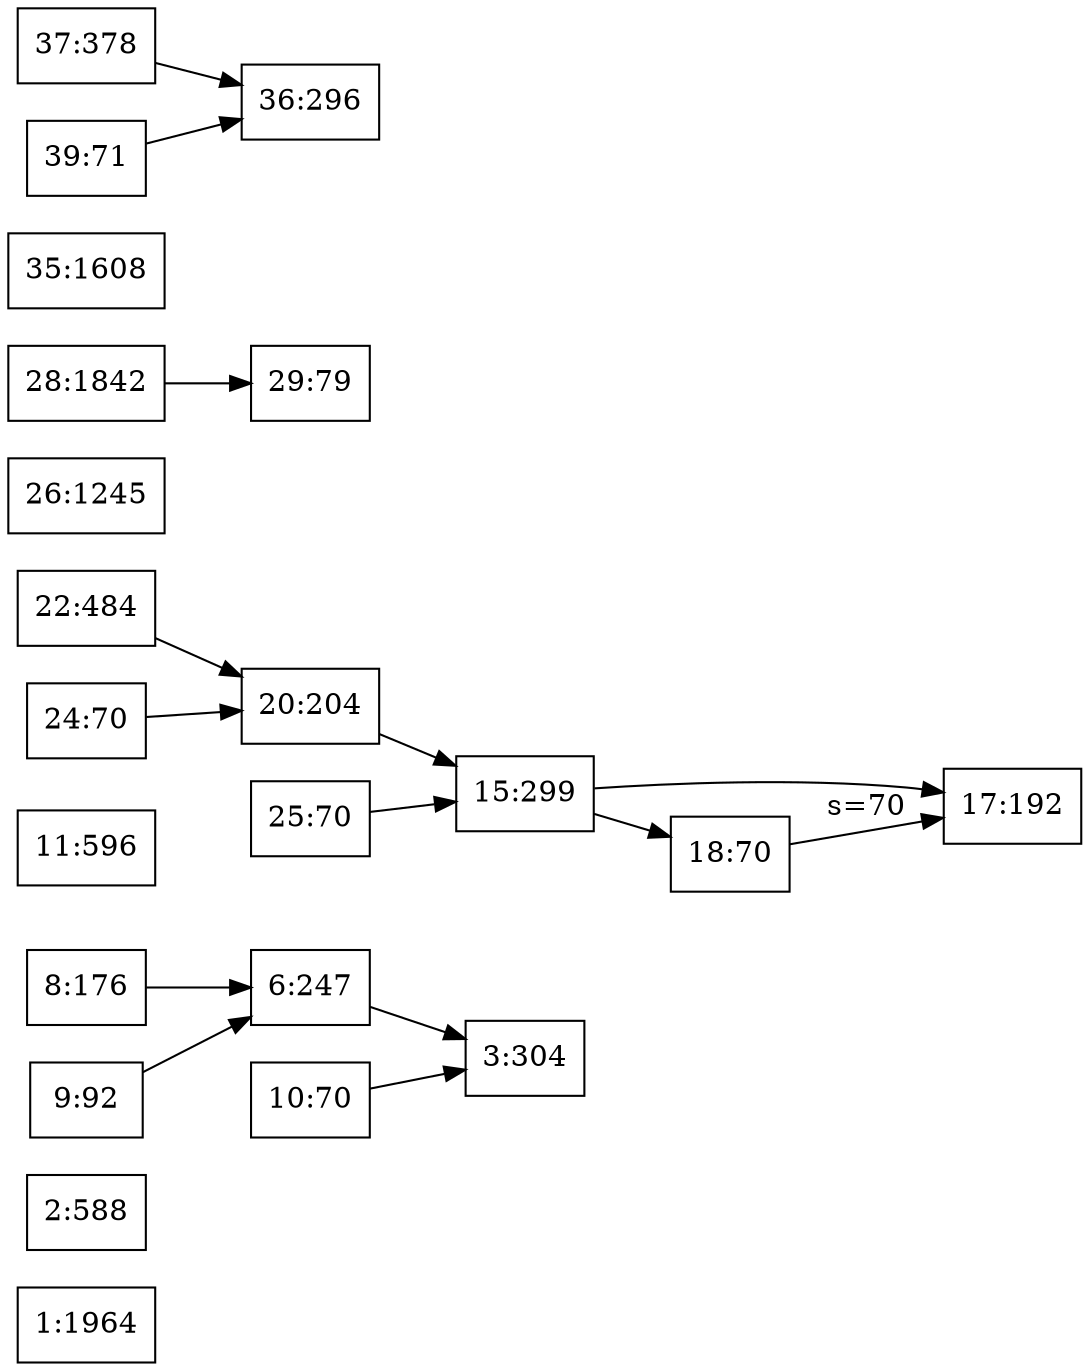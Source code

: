 digraph g { 
	rankdir = LR 
	1 [shape=box, label="1:1964"] 
	2 [shape=box, label="2:588"] 
	3 [shape=box, label="3:304"] 
	6 [shape=box, label="6:247"] 
	6 -> 3
	8 [shape=box, label="8:176"] 
	8 -> 6
	9 [shape=box, label="9:92"] 
	9 -> 6
	10 [shape=box, label="10:70"] 
	10 -> 3
	11 [shape=box, label="11:596"] 
	15 [shape=box, label="15:299"] 
	15 -> 17
	15 -> 18
	17 [shape=box, label="17:192"] 
	18 [shape=box, label="18:70"] 
	18 -> 17 [label="s=70"] 
	20 [shape=box, label="20:204"] 
	20 -> 15
	22 [shape=box, label="22:484"] 
	22 -> 20
	24 [shape=box, label="24:70"] 
	24 -> 20
	25 [shape=box, label="25:70"] 
	25 -> 15
	26 [shape=box, label="26:1245"] 
	28 [shape=box, label="28:1842"] 
	28 -> 29
	29 [shape=box, label="29:79"] 
	35 [shape=box, label="35:1608"] 
	36 [shape=box, label="36:296"] 
	37 [shape=box, label="37:378"] 
	37 -> 36
	39 [shape=box, label="39:71"] 
	39 -> 36
} 
